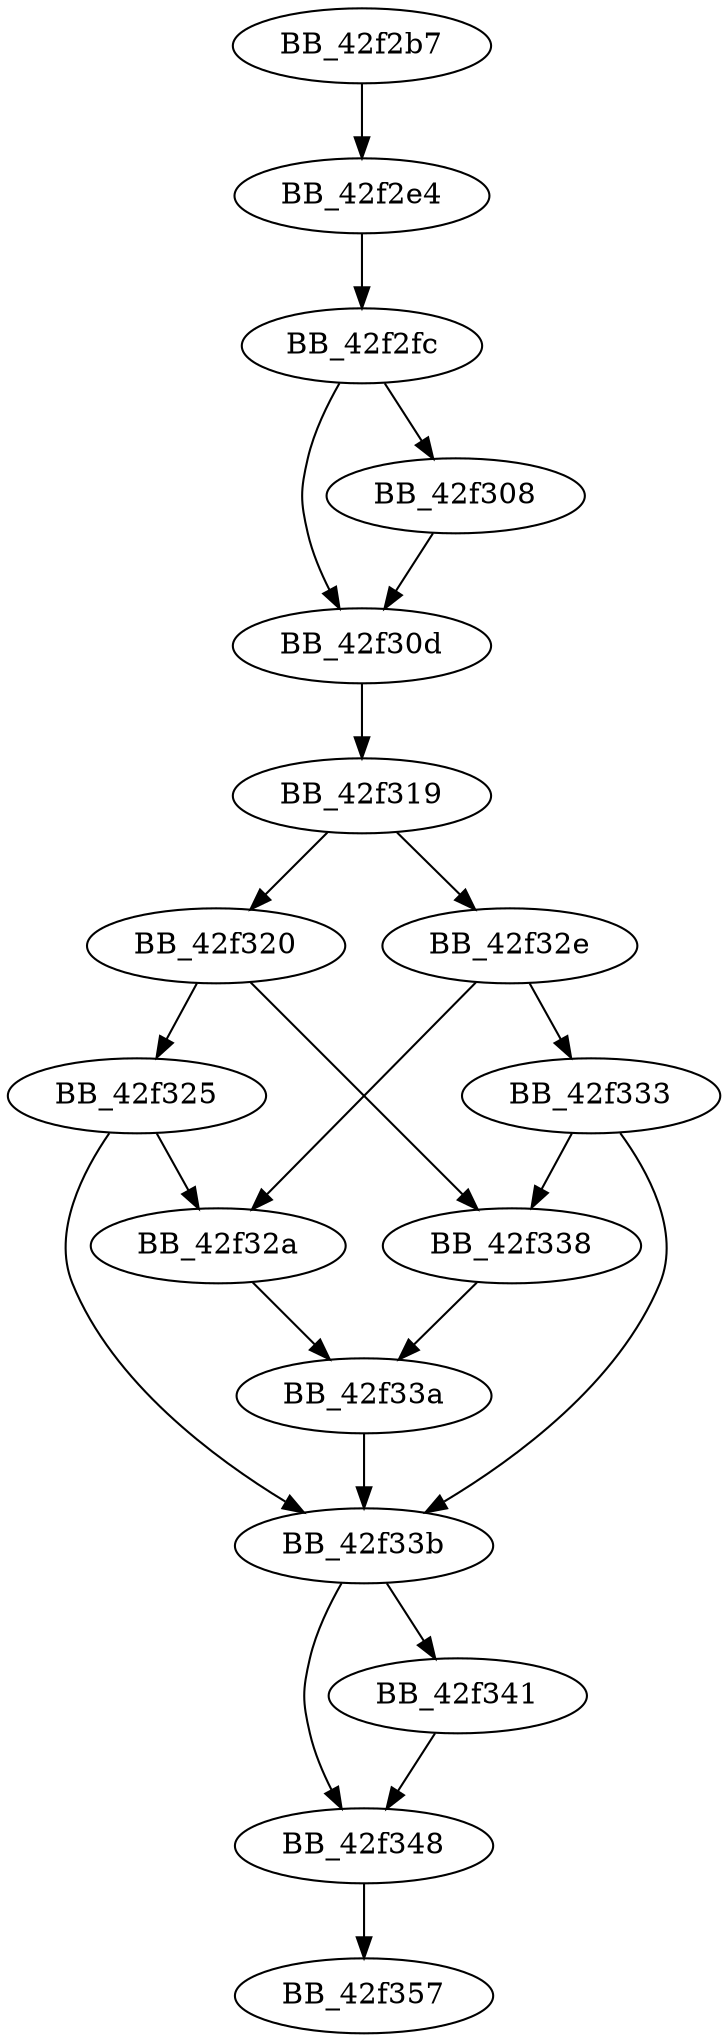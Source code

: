 DiGraph ___crt_atoflt_l{
BB_42f2b7->BB_42f2e4
BB_42f2e4->BB_42f2fc
BB_42f2fc->BB_42f308
BB_42f2fc->BB_42f30d
BB_42f308->BB_42f30d
BB_42f30d->BB_42f319
BB_42f319->BB_42f320
BB_42f319->BB_42f32e
BB_42f320->BB_42f325
BB_42f320->BB_42f338
BB_42f325->BB_42f32a
BB_42f325->BB_42f33b
BB_42f32a->BB_42f33a
BB_42f32e->BB_42f32a
BB_42f32e->BB_42f333
BB_42f333->BB_42f338
BB_42f333->BB_42f33b
BB_42f338->BB_42f33a
BB_42f33a->BB_42f33b
BB_42f33b->BB_42f341
BB_42f33b->BB_42f348
BB_42f341->BB_42f348
BB_42f348->BB_42f357
}
